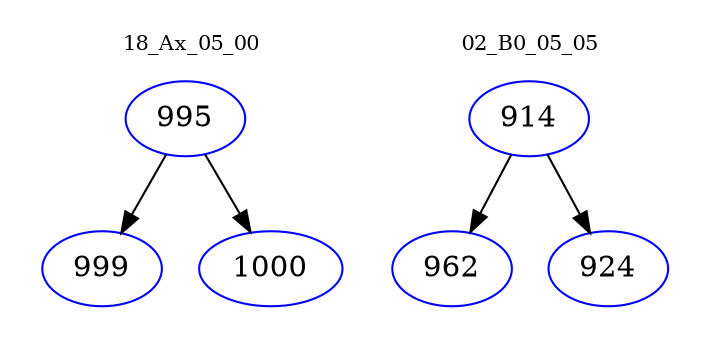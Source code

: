 digraph{
subgraph cluster_0 {
color = white
label = "18_Ax_05_00";
fontsize=10;
T0_995 [label="995", color="blue"]
T0_995 -> T0_999 [color="black"]
T0_999 [label="999", color="blue"]
T0_995 -> T0_1000 [color="black"]
T0_1000 [label="1000", color="blue"]
}
subgraph cluster_1 {
color = white
label = "02_B0_05_05";
fontsize=10;
T1_914 [label="914", color="blue"]
T1_914 -> T1_962 [color="black"]
T1_962 [label="962", color="blue"]
T1_914 -> T1_924 [color="black"]
T1_924 [label="924", color="blue"]
}
}
